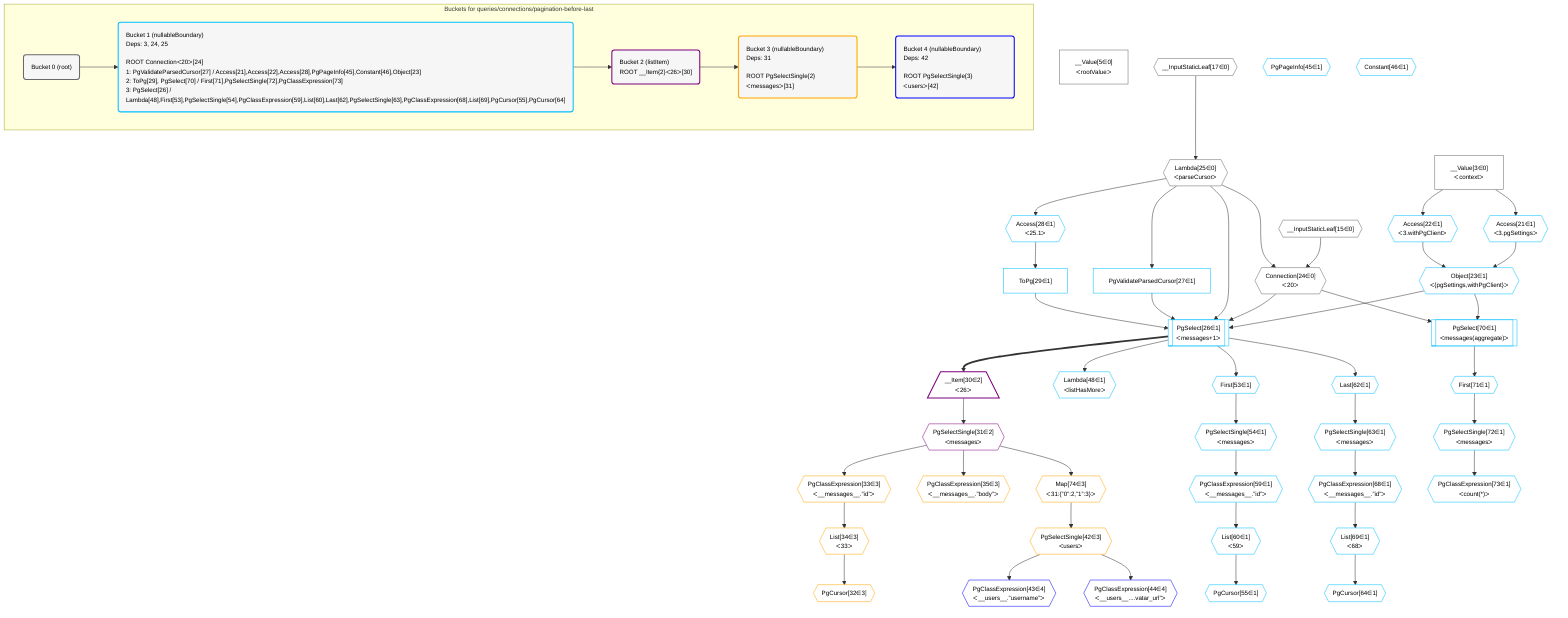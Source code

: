 %%{init: {'themeVariables': { 'fontSize': '12px'}}}%%
graph TD
    classDef path fill:#eee,stroke:#000,color:#000
    classDef plan fill:#fff,stroke-width:1px,color:#000
    classDef itemplan fill:#fff,stroke-width:2px,color:#000
    classDef unbatchedplan fill:#dff,stroke-width:1px,color:#000
    classDef sideeffectplan fill:#fcc,stroke-width:2px,color:#000
    classDef bucket fill:#f6f6f6,color:#000,stroke-width:2px,text-align:left


    %% define steps
    __Value3["__Value[3∈0]<br />ᐸcontextᐳ"]:::plan
    __Value5["__Value[5∈0]<br />ᐸrootValueᐳ"]:::plan
    __InputStaticLeaf15{{"__InputStaticLeaf[15∈0]"}}:::plan
    __InputStaticLeaf17{{"__InputStaticLeaf[17∈0]"}}:::plan
    Access21{{"Access[21∈1]<br />ᐸ3.pgSettingsᐳ"}}:::plan
    Access22{{"Access[22∈1]<br />ᐸ3.withPgClientᐳ"}}:::plan
    Object23{{"Object[23∈1]<br />ᐸ{pgSettings,withPgClient}ᐳ"}}:::plan
    Lambda25{{"Lambda[25∈0]<br />ᐸparseCursorᐳ"}}:::plan
    Connection24{{"Connection[24∈0]<br />ᐸ20ᐳ"}}:::plan
    PgValidateParsedCursor27["PgValidateParsedCursor[27∈1]"]:::plan
    Access28{{"Access[28∈1]<br />ᐸ25.1ᐳ"}}:::plan
    ToPg29["ToPg[29∈1]"]:::plan
    PgSelect26[["PgSelect[26∈1]<br />ᐸmessages+1ᐳ"]]:::plan
    __Item30[/"__Item[30∈2]<br />ᐸ26ᐳ"\]:::itemplan
    PgSelectSingle31{{"PgSelectSingle[31∈2]<br />ᐸmessagesᐳ"}}:::plan
    PgClassExpression33{{"PgClassExpression[33∈3]<br />ᐸ__messages__.”id”ᐳ"}}:::plan
    List34{{"List[34∈3]<br />ᐸ33ᐳ"}}:::plan
    PgCursor32{{"PgCursor[32∈3]"}}:::plan
    PgClassExpression35{{"PgClassExpression[35∈3]<br />ᐸ__messages__.”body”ᐳ"}}:::plan
    Map74{{"Map[74∈3]<br />ᐸ31:{”0”:2,”1”:3}ᐳ"}}:::plan
    PgSelectSingle42{{"PgSelectSingle[42∈3]<br />ᐸusersᐳ"}}:::plan
    PgClassExpression43{{"PgClassExpression[43∈4]<br />ᐸ__users__.”username”ᐳ"}}:::plan
    PgClassExpression44{{"PgClassExpression[44∈4]<br />ᐸ__users__....vatar_url”ᐳ"}}:::plan
    PgPageInfo45{{"PgPageInfo[45∈1]"}}:::plan
    Constant46{{"Constant[46∈1]"}}:::plan
    Lambda48{{"Lambda[48∈1]<br />ᐸlistHasMoreᐳ"}}:::plan
    First53{{"First[53∈1]"}}:::plan
    PgSelectSingle54{{"PgSelectSingle[54∈1]<br />ᐸmessagesᐳ"}}:::plan
    PgClassExpression59{{"PgClassExpression[59∈1]<br />ᐸ__messages__.”id”ᐳ"}}:::plan
    List60{{"List[60∈1]<br />ᐸ59ᐳ"}}:::plan
    PgCursor55{{"PgCursor[55∈1]"}}:::plan
    Last62{{"Last[62∈1]"}}:::plan
    PgSelectSingle63{{"PgSelectSingle[63∈1]<br />ᐸmessagesᐳ"}}:::plan
    PgClassExpression68{{"PgClassExpression[68∈1]<br />ᐸ__messages__.”id”ᐳ"}}:::plan
    List69{{"List[69∈1]<br />ᐸ68ᐳ"}}:::plan
    PgCursor64{{"PgCursor[64∈1]"}}:::plan
    PgSelect70[["PgSelect[70∈1]<br />ᐸmessages(aggregate)ᐳ"]]:::plan
    First71{{"First[71∈1]"}}:::plan
    PgSelectSingle72{{"PgSelectSingle[72∈1]<br />ᐸmessagesᐳ"}}:::plan
    PgClassExpression73{{"PgClassExpression[73∈1]<br />ᐸcount(*)ᐳ"}}:::plan

    %% plan dependencies
    __Value3 --> Access21
    __Value3 --> Access22
    Access21 & Access22 --> Object23
    __InputStaticLeaf17 --> Lambda25
    __InputStaticLeaf15 & Lambda25 --> Connection24
    Lambda25 --> PgValidateParsedCursor27
    Lambda25 --> Access28
    Access28 --> ToPg29
    Object23 & Connection24 & Lambda25 & PgValidateParsedCursor27 & ToPg29 --> PgSelect26
    PgSelect26 ==> __Item30
    __Item30 --> PgSelectSingle31
    PgSelectSingle31 --> PgClassExpression33
    PgClassExpression33 --> List34
    List34 --> PgCursor32
    PgSelectSingle31 --> PgClassExpression35
    PgSelectSingle31 --> Map74
    Map74 --> PgSelectSingle42
    PgSelectSingle42 --> PgClassExpression43
    PgSelectSingle42 --> PgClassExpression44
    PgSelect26 --> Lambda48
    PgSelect26 --> First53
    First53 --> PgSelectSingle54
    PgSelectSingle54 --> PgClassExpression59
    PgClassExpression59 --> List60
    List60 --> PgCursor55
    PgSelect26 --> Last62
    Last62 --> PgSelectSingle63
    PgSelectSingle63 --> PgClassExpression68
    PgClassExpression68 --> List69
    List69 --> PgCursor64
    Object23 & Connection24 --> PgSelect70
    PgSelect70 --> First71
    First71 --> PgSelectSingle72
    PgSelectSingle72 --> PgClassExpression73

    subgraph "Buckets for queries/connections/pagination-before-last"
    Bucket0("Bucket 0 (root)"):::bucket
    classDef bucket0 stroke:#696969
    class Bucket0,__Value3,__Value5,__InputStaticLeaf15,__InputStaticLeaf17,Connection24,Lambda25 bucket0
    Bucket1("Bucket 1 (nullableBoundary)<br />Deps: 3, 24, 25<br /><br />ROOT Connectionᐸ20ᐳ[24]<br />1: PgValidateParsedCursor[27] / Access[21],Access[22],Access[28],PgPageInfo[45],Constant[46],Object[23]<br />2: ToPg[29], PgSelect[70] / First[71],PgSelectSingle[72],PgClassExpression[73]<br />3: PgSelect[26] / Lambda[48],First[53],PgSelectSingle[54],PgClassExpression[59],List[60],Last[62],PgSelectSingle[63],PgClassExpression[68],List[69],PgCursor[55],PgCursor[64]"):::bucket
    classDef bucket1 stroke:#00bfff
    class Bucket1,Access21,Access22,Object23,PgSelect26,PgValidateParsedCursor27,Access28,ToPg29,PgPageInfo45,Constant46,Lambda48,First53,PgSelectSingle54,PgCursor55,PgClassExpression59,List60,Last62,PgSelectSingle63,PgCursor64,PgClassExpression68,List69,PgSelect70,First71,PgSelectSingle72,PgClassExpression73 bucket1
    Bucket2("Bucket 2 (listItem)<br />ROOT __Item{2}ᐸ26ᐳ[30]"):::bucket
    classDef bucket2 stroke:#7f007f
    class Bucket2,__Item30,PgSelectSingle31 bucket2
    Bucket3("Bucket 3 (nullableBoundary)<br />Deps: 31<br /><br />ROOT PgSelectSingle{2}ᐸmessagesᐳ[31]"):::bucket
    classDef bucket3 stroke:#ffa500
    class Bucket3,PgCursor32,PgClassExpression33,List34,PgClassExpression35,PgSelectSingle42,Map74 bucket3
    Bucket4("Bucket 4 (nullableBoundary)<br />Deps: 42<br /><br />ROOT PgSelectSingle{3}ᐸusersᐳ[42]"):::bucket
    classDef bucket4 stroke:#0000ff
    class Bucket4,PgClassExpression43,PgClassExpression44 bucket4
    Bucket0 --> Bucket1
    Bucket1 --> Bucket2
    Bucket2 --> Bucket3
    Bucket3 --> Bucket4
    end